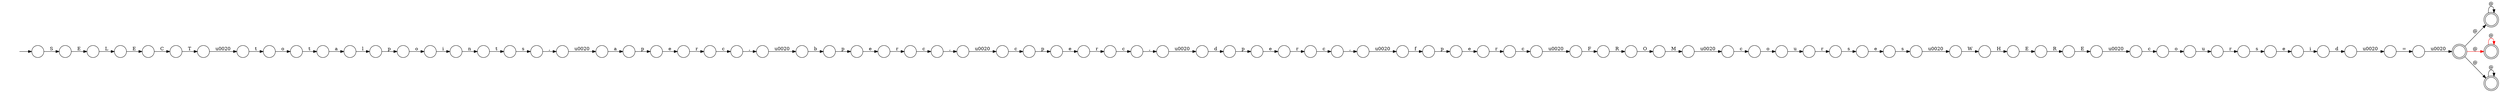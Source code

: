 digraph Automaton {
  rankdir = LR;
  0 [shape=circle,label=""];
  0 -> 50 [label="c"]
  1 [shape=circle,label=""];
  1 -> 79 [label="\u0020"]
  2 [shape=circle,label=""];
  2 -> 49 [label="p"]
  3 [shape=circle,label=""];
  3 -> 66 [label=","]
  4 [shape=circle,label=""];
  4 -> 87 [label="W"]
  5 [shape=circle,label=""];
  5 -> 17 [label="f"]
  6 [shape=circle,label=""];
  6 -> 20 [label="t"]
  7 [shape=circle,label=""];
  7 -> 31 [label="b"]
  8 [shape=circle,label=""];
  8 -> 1 [label="E"]
  9 [shape=doublecircle,label=""];
  9 -> 28 [label="@"]
  9 -> 21 [label="@",color=red]
  9 -> 65 [label="@"]
  10 [shape=circle,label=""];
  10 -> 42 [label="F"]
  11 [shape=circle,label=""];
  11 -> 71 [label="t"]
  12 [shape=circle,label=""];
  12 -> 30 [label="i"]
  13 [shape=circle,label=""];
  13 -> 78 [label="\u0020"]
  14 [shape=circle,label=""];
  14 -> 47 [label="r"]
  15 [shape=circle,label=""];
  15 -> 58 [label="e"]
  16 [shape=circle,label=""];
  16 -> 80 [label=","]
  17 [shape=circle,label=""];
  17 -> 85 [label="p"]
  18 [shape=circle,label=""];
  18 -> 64 [label=","]
  19 [shape=circle,label=""];
  19 -> 44 [label="r"]
  20 [shape=circle,label=""];
  20 -> 11 [label="o"]
  21 [shape=doublecircle,label=""];
  21 -> 21 [label="@",color=red]
  22 [shape=circle,label=""];
  22 -> 38 [label="s"]
  23 [shape=circle,label=""];
  23 -> 10 [label="\u0020"]
  24 [shape=circle,label=""];
  24 -> 37 [label="t"]
  25 [shape=circle,label=""];
  25 -> 46 [label="C"]
  26 [shape=circle,label=""];
  26 -> 81 [label="\u0020"]
  27 [shape=circle,label=""];
  27 -> 51 [label="c"]
  28 [shape=doublecircle,label=""];
  28 -> 28 [label="@"]
  29 [shape=circle,label=""];
  29 -> 6 [label="\u0020"]
  30 [shape=circle,label=""];
  30 -> 13 [label="d"]
  31 [shape=circle,label=""];
  31 -> 15 [label="p"]
  32 [shape=circle,label=""];
  32 -> 75 [label="s"]
  33 [shape=circle,label=""];
  33 -> 62 [label="E"]
  34 [shape=circle,label=""];
  34 -> 73 [label="o"]
  35 [shape=circle,label=""];
  35 -> 26 [label="M"]
  36 [shape=circle,label=""];
  36 -> 35 [label="O"]
  37 [shape=circle,label=""];
  37 -> 3 [label="s"]
  38 [shape=circle,label=""];
  38 -> 32 [label="e"]
  39 [shape=circle,label=""];
  39 -> 14 [label="e"]
  40 [shape=circle,label=""];
  initial [shape=plaintext,label=""];
  initial -> 40
  40 -> 33 [label="S"]
  41 [shape=circle,label=""];
  41 -> 2 [label="l"]
  42 [shape=circle,label=""];
  42 -> 36 [label="R"]
  43 [shape=circle,label=""];
  43 -> 82 [label="p"]
  44 [shape=circle,label=""];
  44 -> 23 [label="c"]
  45 [shape=circle,label=""];
  45 -> 59 [label="u"]
  46 [shape=circle,label=""];
  46 -> 29 [label="T"]
  47 [shape=circle,label=""];
  47 -> 18 [label="c"]
  48 [shape=circle,label=""];
  48 -> 22 [label="r"]
  49 [shape=circle,label=""];
  49 -> 77 [label="o"]
  50 [shape=circle,label=""];
  50 -> 39 [label="p"]
  51 [shape=circle,label=""];
  51 -> 53 [label=","]
  52 [shape=circle,label=""];
  52 -> 69 [label="e"]
  53 [shape=circle,label=""];
  53 -> 0 [label="\u0020"]
  54 [shape=circle,label=""];
  54 -> 76 [label="c"]
  55 [shape=circle,label=""];
  55 -> 8 [label="R"]
  56 [shape=circle,label=""];
  56 -> 54 [label="r"]
  57 [shape=circle,label=""];
  57 -> 25 [label="E"]
  58 [shape=circle,label=""];
  58 -> 27 [label="r"]
  59 [shape=circle,label=""];
  59 -> 86 [label="r"]
  60 [shape=circle,label=""];
  60 -> 9 [label="\u0020"]
  61 [shape=circle,label=""];
  61 -> 68 [label="d"]
  62 [shape=circle,label=""];
  62 -> 57 [label="L"]
  63 [shape=circle,label=""];
  63 -> 12 [label="e"]
  64 [shape=circle,label=""];
  64 -> 61 [label="\u0020"]
  65 [shape=doublecircle,label=""];
  65 -> 65 [label="@"]
  66 [shape=circle,label=""];
  66 -> 67 [label="\u0020"]
  67 [shape=circle,label=""];
  67 -> 43 [label="a"]
  68 [shape=circle,label=""];
  68 -> 52 [label="p"]
  69 [shape=circle,label=""];
  69 -> 72 [label="r"]
  70 [shape=circle,label=""];
  70 -> 7 [label="\u0020"]
  71 [shape=circle,label=""];
  71 -> 41 [label="a"]
  72 [shape=circle,label=""];
  72 -> 16 [label="c"]
  73 [shape=circle,label=""];
  73 -> 48 [label="u"]
  74 [shape=circle,label=""];
  74 -> 55 [label="E"]
  75 [shape=circle,label=""];
  75 -> 4 [label="\u0020"]
  76 [shape=circle,label=""];
  76 -> 70 [label=","]
  77 [shape=circle,label=""];
  77 -> 84 [label="i"]
  78 [shape=circle,label=""];
  78 -> 60 [label="="]
  79 [shape=circle,label=""];
  79 -> 83 [label="c"]
  80 [shape=circle,label=""];
  80 -> 5 [label="\u0020"]
  81 [shape=circle,label=""];
  81 -> 34 [label="c"]
  82 [shape=circle,label=""];
  82 -> 56 [label="e"]
  83 [shape=circle,label=""];
  83 -> 45 [label="o"]
  84 [shape=circle,label=""];
  84 -> 24 [label="n"]
  85 [shape=circle,label=""];
  85 -> 19 [label="e"]
  86 [shape=circle,label=""];
  86 -> 63 [label="s"]
  87 [shape=circle,label=""];
  87 -> 74 [label="H"]
}

